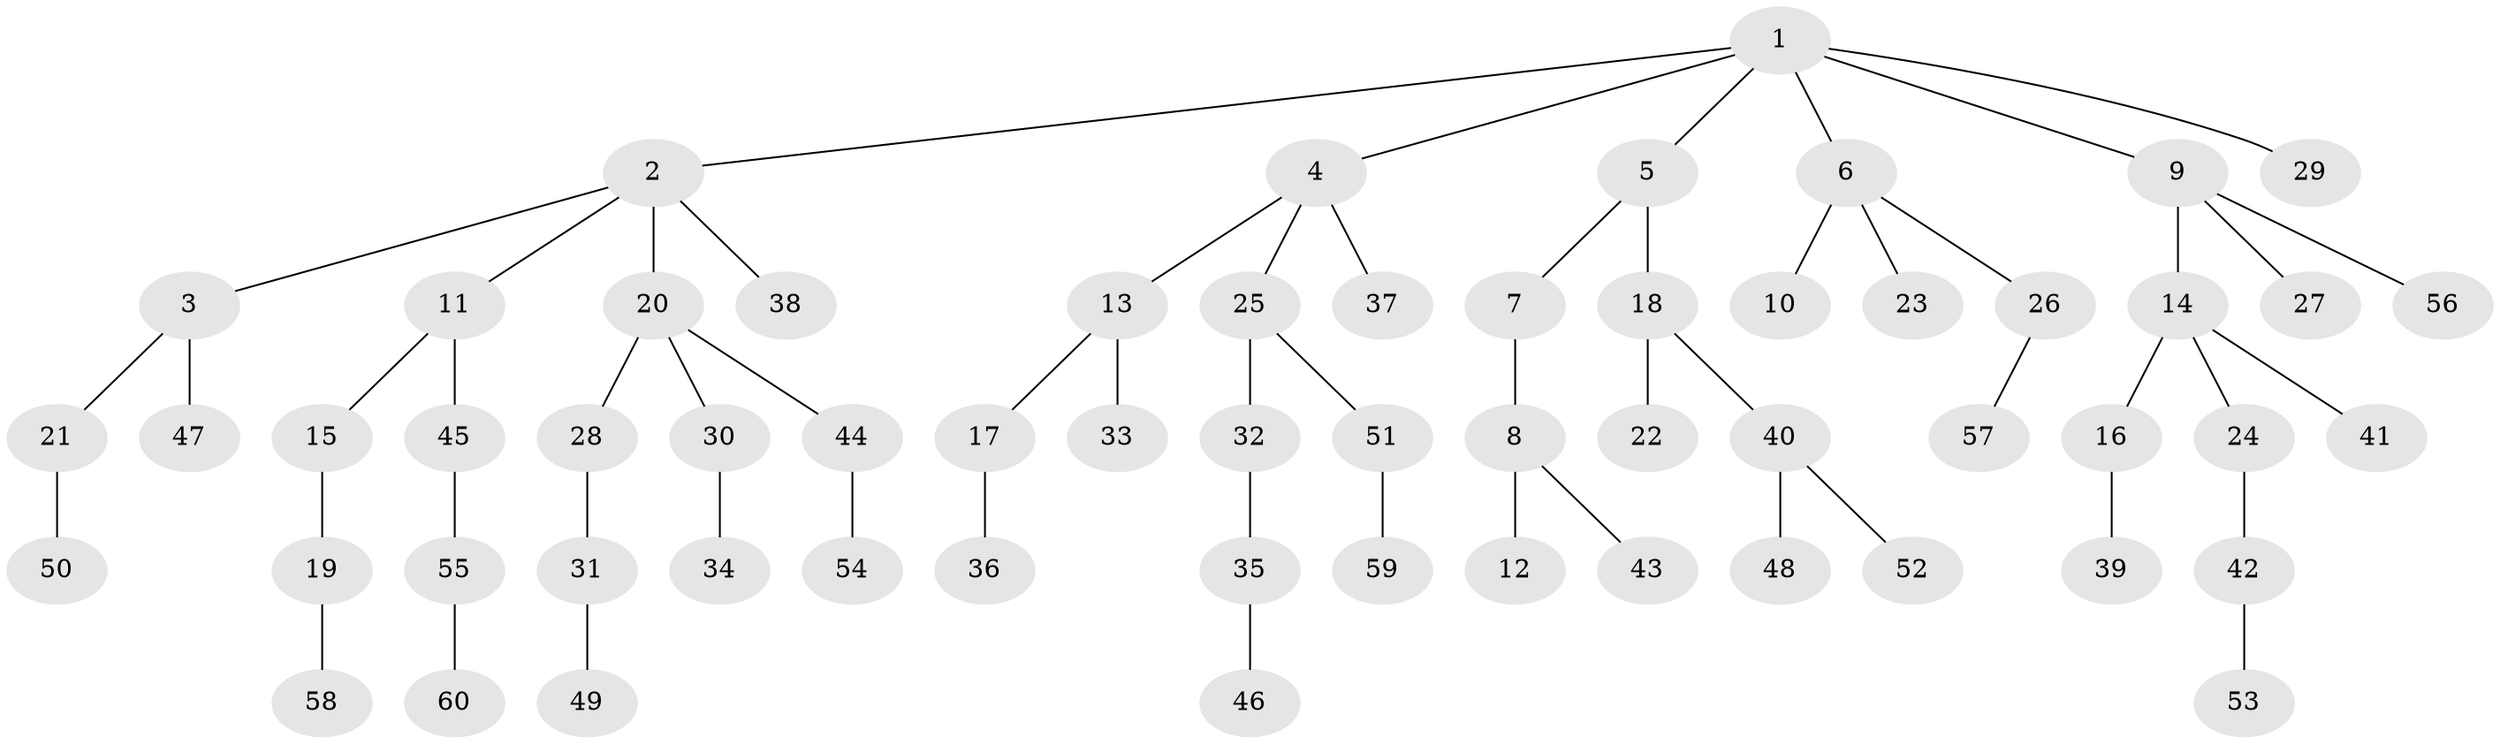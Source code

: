 // coarse degree distribution, {9: 0.025, 3: 0.15, 4: 0.05, 2: 0.175, 6: 0.025, 1: 0.575}
// Generated by graph-tools (version 1.1) at 2025/52/02/27/25 19:52:13]
// undirected, 60 vertices, 59 edges
graph export_dot {
graph [start="1"]
  node [color=gray90,style=filled];
  1;
  2;
  3;
  4;
  5;
  6;
  7;
  8;
  9;
  10;
  11;
  12;
  13;
  14;
  15;
  16;
  17;
  18;
  19;
  20;
  21;
  22;
  23;
  24;
  25;
  26;
  27;
  28;
  29;
  30;
  31;
  32;
  33;
  34;
  35;
  36;
  37;
  38;
  39;
  40;
  41;
  42;
  43;
  44;
  45;
  46;
  47;
  48;
  49;
  50;
  51;
  52;
  53;
  54;
  55;
  56;
  57;
  58;
  59;
  60;
  1 -- 2;
  1 -- 4;
  1 -- 5;
  1 -- 6;
  1 -- 9;
  1 -- 29;
  2 -- 3;
  2 -- 11;
  2 -- 20;
  2 -- 38;
  3 -- 21;
  3 -- 47;
  4 -- 13;
  4 -- 25;
  4 -- 37;
  5 -- 7;
  5 -- 18;
  6 -- 10;
  6 -- 23;
  6 -- 26;
  7 -- 8;
  8 -- 12;
  8 -- 43;
  9 -- 14;
  9 -- 27;
  9 -- 56;
  11 -- 15;
  11 -- 45;
  13 -- 17;
  13 -- 33;
  14 -- 16;
  14 -- 24;
  14 -- 41;
  15 -- 19;
  16 -- 39;
  17 -- 36;
  18 -- 22;
  18 -- 40;
  19 -- 58;
  20 -- 28;
  20 -- 30;
  20 -- 44;
  21 -- 50;
  24 -- 42;
  25 -- 32;
  25 -- 51;
  26 -- 57;
  28 -- 31;
  30 -- 34;
  31 -- 49;
  32 -- 35;
  35 -- 46;
  40 -- 48;
  40 -- 52;
  42 -- 53;
  44 -- 54;
  45 -- 55;
  51 -- 59;
  55 -- 60;
}
